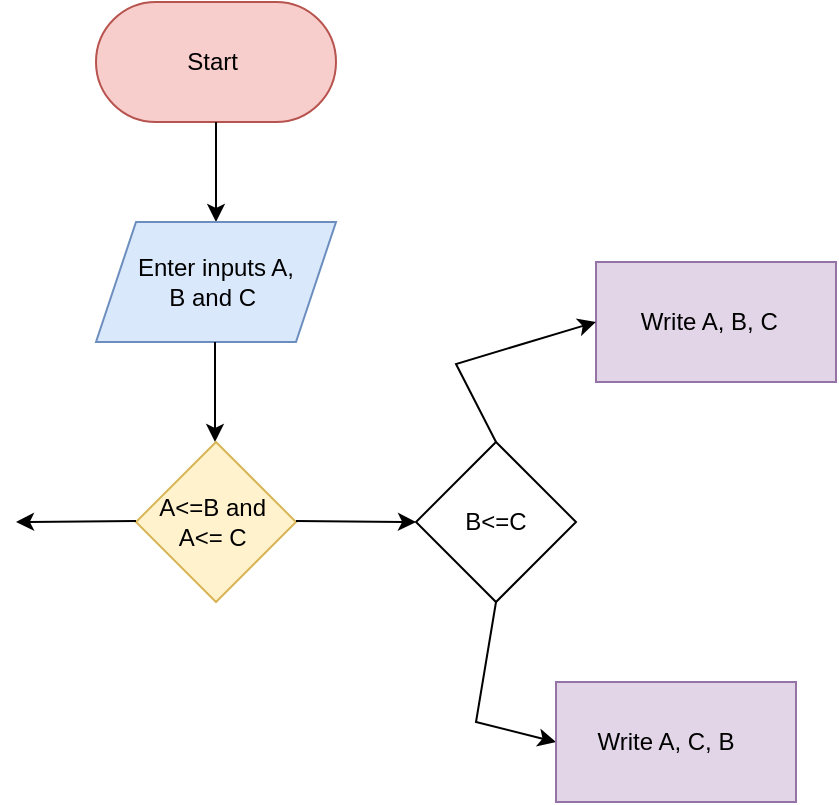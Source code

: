 <mxfile version="21.6.5" type="github">
  <diagram name="Page-1" id="J7tfdiCOU72s-bw67dRc">
    <mxGraphModel dx="794" dy="509" grid="1" gridSize="10" guides="1" tooltips="1" connect="1" arrows="1" fold="1" page="1" pageScale="1" pageWidth="827" pageHeight="1169" math="0" shadow="0">
      <root>
        <mxCell id="0" />
        <mxCell id="1" parent="0" />
        <mxCell id="8TBECaFs7BZXtGebgiIZ-1" value="Start&amp;nbsp;" style="rounded=1;whiteSpace=wrap;html=1;arcSize=50;fillColor=#f8cecc;strokeColor=#b85450;" vertex="1" parent="1">
          <mxGeometry x="300" y="40" width="120" height="60" as="geometry" />
        </mxCell>
        <mxCell id="8TBECaFs7BZXtGebgiIZ-2" value="" style="endArrow=classic;html=1;rounded=0;" edge="1" parent="1">
          <mxGeometry relative="1" as="geometry">
            <mxPoint x="360" y="100" as="sourcePoint" />
            <mxPoint x="360" y="150" as="targetPoint" />
          </mxGeometry>
        </mxCell>
        <mxCell id="8TBECaFs7BZXtGebgiIZ-4" value="Enter inputs A, &lt;br&gt;B and C&amp;nbsp;" style="shape=parallelogram;perimeter=parallelogramPerimeter;whiteSpace=wrap;html=1;fixedSize=1;fillColor=#dae8fc;strokeColor=#6c8ebf;" vertex="1" parent="1">
          <mxGeometry x="300" y="150" width="120" height="60" as="geometry" />
        </mxCell>
        <mxCell id="8TBECaFs7BZXtGebgiIZ-5" value="" style="endArrow=classic;html=1;rounded=0;" edge="1" parent="1">
          <mxGeometry relative="1" as="geometry">
            <mxPoint x="359.5" y="210" as="sourcePoint" />
            <mxPoint x="359.5" y="260" as="targetPoint" />
          </mxGeometry>
        </mxCell>
        <mxCell id="8TBECaFs7BZXtGebgiIZ-6" value="A&amp;lt;=B and&amp;nbsp;&lt;br&gt;A&amp;lt;= C&amp;nbsp;" style="rhombus;whiteSpace=wrap;html=1;fillColor=#fff2cc;strokeColor=#d6b656;" vertex="1" parent="1">
          <mxGeometry x="320" y="260" width="80" height="80" as="geometry" />
        </mxCell>
        <mxCell id="8TBECaFs7BZXtGebgiIZ-7" value="" style="endArrow=classic;html=1;rounded=0;" edge="1" parent="1">
          <mxGeometry relative="1" as="geometry">
            <mxPoint x="400" y="299.5" as="sourcePoint" />
            <mxPoint x="460" y="300" as="targetPoint" />
          </mxGeometry>
        </mxCell>
        <mxCell id="8TBECaFs7BZXtGebgiIZ-11" value="" style="endArrow=classic;html=1;rounded=0;" edge="1" parent="1">
          <mxGeometry relative="1" as="geometry">
            <mxPoint x="320" y="299.5" as="sourcePoint" />
            <mxPoint x="260" y="300" as="targetPoint" />
          </mxGeometry>
        </mxCell>
        <mxCell id="8TBECaFs7BZXtGebgiIZ-12" value="Write A, B, C&amp;nbsp;&amp;nbsp;" style="rounded=0;whiteSpace=wrap;html=1;fillColor=#e1d5e7;strokeColor=#9673a6;" vertex="1" parent="1">
          <mxGeometry x="550" y="170" width="120" height="60" as="geometry" />
        </mxCell>
        <mxCell id="8TBECaFs7BZXtGebgiIZ-13" value="B&amp;lt;=C" style="rhombus;whiteSpace=wrap;html=1;" vertex="1" parent="1">
          <mxGeometry x="460" y="260" width="80" height="80" as="geometry" />
        </mxCell>
        <mxCell id="8TBECaFs7BZXtGebgiIZ-14" value="" style="endArrow=classic;html=1;rounded=0;" edge="1" parent="1">
          <mxGeometry relative="1" as="geometry">
            <mxPoint x="500" y="260" as="sourcePoint" />
            <mxPoint x="550" y="200" as="targetPoint" />
            <Array as="points">
              <mxPoint x="480" y="221" />
            </Array>
          </mxGeometry>
        </mxCell>
        <mxCell id="8TBECaFs7BZXtGebgiIZ-16" value="" style="endArrow=classic;html=1;rounded=0;" edge="1" parent="1">
          <mxGeometry relative="1" as="geometry">
            <mxPoint x="500" y="340" as="sourcePoint" />
            <mxPoint x="530" y="410" as="targetPoint" />
            <Array as="points">
              <mxPoint x="490" y="400" />
            </Array>
          </mxGeometry>
        </mxCell>
        <mxCell id="8TBECaFs7BZXtGebgiIZ-17" value="Write A, C, B&amp;nbsp; &amp;nbsp;" style="rounded=0;whiteSpace=wrap;html=1;fillColor=#e1d5e7;strokeColor=#9673a6;" vertex="1" parent="1">
          <mxGeometry x="530" y="380" width="120" height="60" as="geometry" />
        </mxCell>
      </root>
    </mxGraphModel>
  </diagram>
</mxfile>

